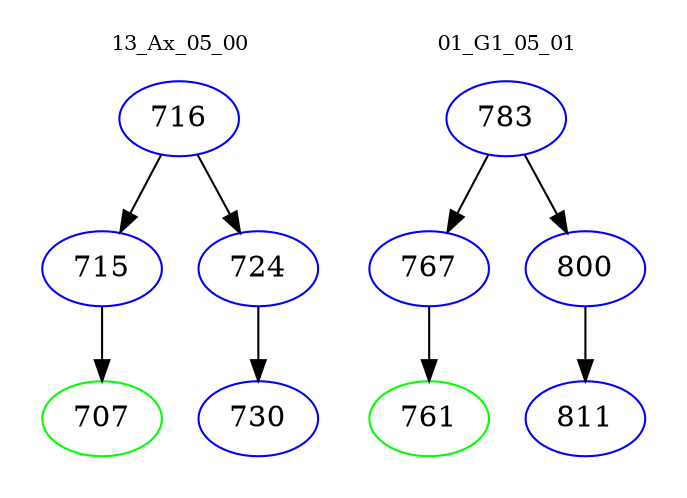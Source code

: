 digraph{
subgraph cluster_0 {
color = white
label = "13_Ax_05_00";
fontsize=10;
T0_716 [label="716", color="blue"]
T0_716 -> T0_715 [color="black"]
T0_715 [label="715", color="blue"]
T0_715 -> T0_707 [color="black"]
T0_707 [label="707", color="green"]
T0_716 -> T0_724 [color="black"]
T0_724 [label="724", color="blue"]
T0_724 -> T0_730 [color="black"]
T0_730 [label="730", color="blue"]
}
subgraph cluster_1 {
color = white
label = "01_G1_05_01";
fontsize=10;
T1_783 [label="783", color="blue"]
T1_783 -> T1_767 [color="black"]
T1_767 [label="767", color="blue"]
T1_767 -> T1_761 [color="black"]
T1_761 [label="761", color="green"]
T1_783 -> T1_800 [color="black"]
T1_800 [label="800", color="blue"]
T1_800 -> T1_811 [color="black"]
T1_811 [label="811", color="blue"]
}
}
